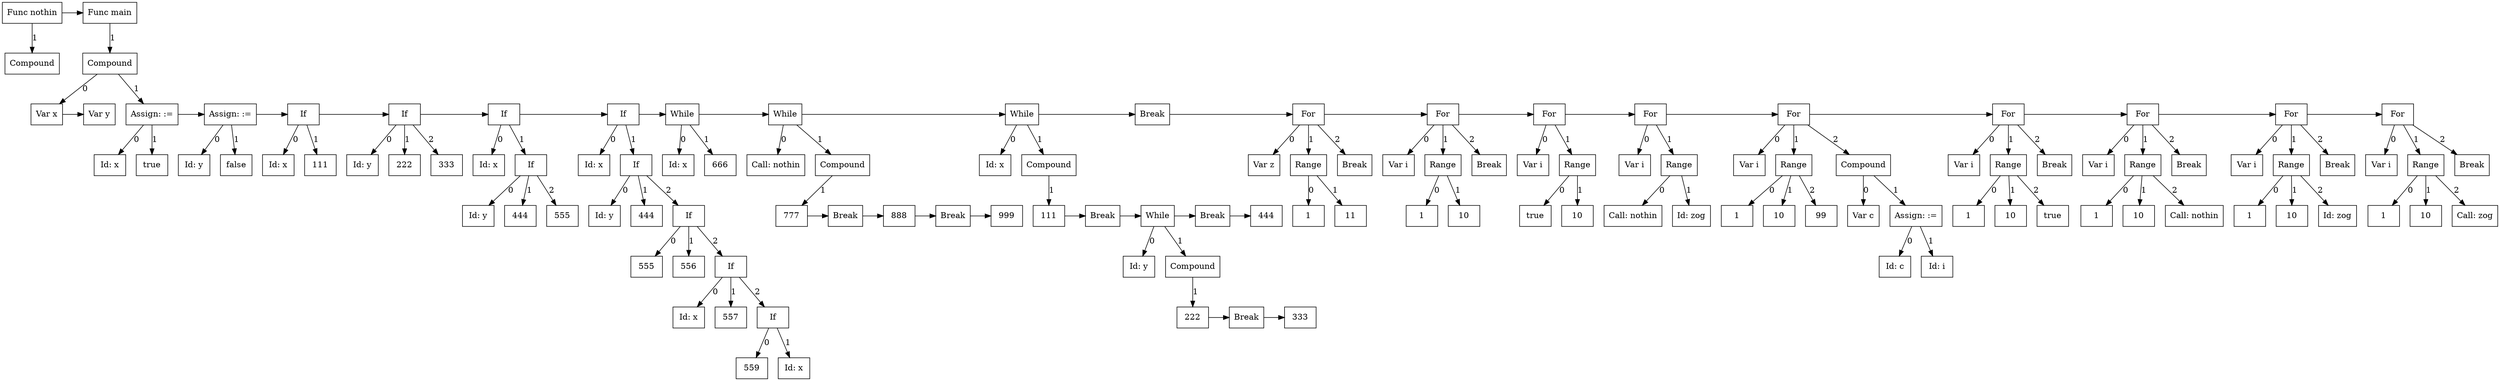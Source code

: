 digraph G {
node1 [label="Func nothin"; shape=box];
subgraph childNames_1 {
rankdir="LR"; rank="same"; ordering=out
node0 [label="Compound"; shape=box];
}

subgraph childPtrs_1 {
rankdir="TB";
node1 -> node0 [label="1"];
}

subgraph SibNames_1 {
rankdir="LR"; rank="same";
node1 [label="Func nothin"; shape=box];
node124 [label="Func main"; shape=box];
}

subgraph SibPtrs_1 {
rankdir="LR";
node1 -> node124;
}

subgraph childNames_124 {
rankdir="LR"; rank="same"; ordering=out
node123 [label="Compound"; shape=box];
}

subgraph childPtrs_124 {
rankdir="TB";
node124 -> node123 [label="1"];
}

subgraph childNames_123 {
rankdir="LR"; rank="same"; ordering=out
node2 [label="Var x"; shape=box];
node6 [label="Assign: :="; shape=box];
}

subgraph childPtrs_123 {
rankdir="TB";
node123 -> node2 [label="0"];
node123 -> node6 [label="1"];
}

subgraph SibNames_2 {
rankdir="LR"; rank="same";
node2 [label="Var x"; shape=box];
node3 [label="Var y"; shape=box];
}

subgraph SibPtrs_2 {
rankdir="LR";
node2 -> node3;
}

subgraph childNames_6 {
rankdir="LR"; rank="same"; ordering=out
node4 [label="Id: x"; shape=box];
node5 [label="true"; shape=box];
}

subgraph childPtrs_6 {
rankdir="TB";
node6 -> node4 [label="0"];
node6 -> node5 [label="1"];
}

subgraph SibNames_6 {
rankdir="LR"; rank="same";
node6 [label="Assign: :="; shape=box];
node9 [label="Assign: :="; shape=box];
node12 [label="If"; shape=box];
node16 [label="If"; shape=box];
node22 [label="If"; shape=box];
node36 [label="If"; shape=box];
node39 [label="While"; shape=box];
node47 [label="While"; shape=box];
node60 [label="While"; shape=box];
node61 [label="Break"; shape=box];
node66 [label="For"; shape=box];
node72 [label="For"; shape=box];
node77 [label="For"; shape=box];
node82 [label="For"; shape=box];
node93 [label="For"; shape=box];
node100 [label="For"; shape=box];
node107 [label="For"; shape=box];
node114 [label="For"; shape=box];
node121 [label="For"; shape=box];
}

subgraph SibPtrs_6 {
rankdir="LR";
node6 -> node9;
node9 -> node12;
node12 -> node16;
node16 -> node22;
node22 -> node36;
node36 -> node39;
node39 -> node47;
node47 -> node60;
node60 -> node61;
node61 -> node66;
node66 -> node72;
node72 -> node77;
node77 -> node82;
node82 -> node93;
node93 -> node100;
node100 -> node107;
node107 -> node114;
node114 -> node121;
}

subgraph childNames_9 {
rankdir="LR"; rank="same"; ordering=out
node7 [label="Id: y"; shape=box];
node8 [label="false"; shape=box];
}

subgraph childPtrs_9 {
rankdir="TB";
node9 -> node7 [label="0"];
node9 -> node8 [label="1"];
}

subgraph childNames_12 {
rankdir="LR"; rank="same"; ordering=out
node10 [label="Id: x"; shape=box];
node11 [label="111"; shape=box];
}

subgraph childPtrs_12 {
rankdir="TB";
node12 -> node10 [label="0"];
node12 -> node11 [label="1"];
}

subgraph childNames_16 {
rankdir="LR"; rank="same"; ordering=out
node13 [label="Id: y"; shape=box];
node14 [label="222"; shape=box];
node15 [label="333"; shape=box];
}

subgraph childPtrs_16 {
rankdir="TB";
node16 -> node13 [label="0"];
node16 -> node14 [label="1"];
node16 -> node15 [label="2"];
}

subgraph childNames_22 {
rankdir="LR"; rank="same"; ordering=out
node17 [label="Id: x"; shape=box];
node21 [label="If"; shape=box];
}

subgraph childPtrs_22 {
rankdir="TB";
node22 -> node17 [label="0"];
node22 -> node21 [label="1"];
}

subgraph childNames_21 {
rankdir="LR"; rank="same"; ordering=out
node18 [label="Id: y"; shape=box];
node19 [label="444"; shape=box];
node20 [label="555"; shape=box];
}

subgraph childPtrs_21 {
rankdir="TB";
node21 -> node18 [label="0"];
node21 -> node19 [label="1"];
node21 -> node20 [label="2"];
}

subgraph childNames_36 {
rankdir="LR"; rank="same"; ordering=out
node23 [label="Id: x"; shape=box];
node35 [label="If"; shape=box];
}

subgraph childPtrs_36 {
rankdir="TB";
node36 -> node23 [label="0"];
node36 -> node35 [label="1"];
}

subgraph childNames_35 {
rankdir="LR"; rank="same"; ordering=out
node24 [label="Id: y"; shape=box];
node25 [label="444"; shape=box];
node34 [label="If"; shape=box];
}

subgraph childPtrs_35 {
rankdir="TB";
node35 -> node24 [label="0"];
node35 -> node25 [label="1"];
node35 -> node34 [label="2"];
}

subgraph childNames_34 {
rankdir="LR"; rank="same"; ordering=out
node26 [label="555"; shape=box];
node27 [label="556"; shape=box];
node33 [label="If"; shape=box];
}

subgraph childPtrs_34 {
rankdir="TB";
node34 -> node26 [label="0"];
node34 -> node27 [label="1"];
node34 -> node33 [label="2"];
}

subgraph childNames_33 {
rankdir="LR"; rank="same"; ordering=out
node28 [label="Id: x"; shape=box];
node29 [label="557"; shape=box];
node32 [label="If"; shape=box];
}

subgraph childPtrs_33 {
rankdir="TB";
node33 -> node28 [label="0"];
node33 -> node29 [label="1"];
node33 -> node32 [label="2"];
}

subgraph childNames_32 {
rankdir="LR"; rank="same"; ordering=out
node30 [label="559"; shape=box];
node31 [label="Id: x"; shape=box];
}

subgraph childPtrs_32 {
rankdir="TB";
node32 -> node30 [label="0"];
node32 -> node31 [label="1"];
}

subgraph childNames_39 {
rankdir="LR"; rank="same"; ordering=out
node37 [label="Id: x"; shape=box];
node38 [label="666"; shape=box];
}

subgraph childPtrs_39 {
rankdir="TB";
node39 -> node37 [label="0"];
node39 -> node38 [label="1"];
}

subgraph childNames_47 {
rankdir="LR"; rank="same"; ordering=out
node40 [label="Call: nothin"; shape=box];
node46 [label="Compound"; shape=box];
}

subgraph childPtrs_47 {
rankdir="TB";
node47 -> node40 [label="0"];
node47 -> node46 [label="1"];
}

subgraph childNames_46 {
rankdir="LR"; rank="same"; ordering=out
node41 [label="777"; shape=box];
}

subgraph childPtrs_46 {
rankdir="TB";
node46 -> node41 [label="1"];
}

subgraph SibNames_41 {
rankdir="LR"; rank="same";
node41 [label="777"; shape=box];
node42 [label="Break"; shape=box];
node43 [label="888"; shape=box];
node44 [label="Break"; shape=box];
node45 [label="999"; shape=box];
}

subgraph SibPtrs_41 {
rankdir="LR";
node41 -> node42;
node42 -> node43;
node43 -> node44;
node44 -> node45;
}

subgraph childNames_60 {
rankdir="LR"; rank="same"; ordering=out
node48 [label="Id: x"; shape=box];
node59 [label="Compound"; shape=box];
}

subgraph childPtrs_60 {
rankdir="TB";
node60 -> node48 [label="0"];
node60 -> node59 [label="1"];
}

subgraph childNames_59 {
rankdir="LR"; rank="same"; ordering=out
node49 [label="111"; shape=box];
}

subgraph childPtrs_59 {
rankdir="TB";
node59 -> node49 [label="1"];
}

subgraph SibNames_49 {
rankdir="LR"; rank="same";
node49 [label="111"; shape=box];
node50 [label="Break"; shape=box];
node56 [label="While"; shape=box];
node57 [label="Break"; shape=box];
node58 [label="444"; shape=box];
}

subgraph SibPtrs_49 {
rankdir="LR";
node49 -> node50;
node50 -> node56;
node56 -> node57;
node57 -> node58;
}

subgraph childNames_56 {
rankdir="LR"; rank="same"; ordering=out
node51 [label="Id: y"; shape=box];
node55 [label="Compound"; shape=box];
}

subgraph childPtrs_56 {
rankdir="TB";
node56 -> node51 [label="0"];
node56 -> node55 [label="1"];
}

subgraph childNames_55 {
rankdir="LR"; rank="same"; ordering=out
node52 [label="222"; shape=box];
}

subgraph childPtrs_55 {
rankdir="TB";
node55 -> node52 [label="1"];
}

subgraph SibNames_52 {
rankdir="LR"; rank="same";
node52 [label="222"; shape=box];
node53 [label="Break"; shape=box];
node54 [label="333"; shape=box];
}

subgraph SibPtrs_52 {
rankdir="LR";
node52 -> node53;
node53 -> node54;
}

subgraph childNames_66 {
rankdir="LR"; rank="same"; ordering=out
node67 [label="Var z"; shape=box];
node64 [label="Range"; shape=box];
node65 [label="Break"; shape=box];
}

subgraph childPtrs_66 {
rankdir="TB";
node66 -> node67 [label="0"];
node66 -> node64 [label="1"];
node66 -> node65 [label="2"];
}

subgraph childNames_64 {
rankdir="LR"; rank="same"; ordering=out
node62 [label="1"; shape=box];
node63 [label="11"; shape=box];
}

subgraph childPtrs_64 {
rankdir="TB";
node64 -> node62 [label="0"];
node64 -> node63 [label="1"];
}

subgraph childNames_72 {
rankdir="LR"; rank="same"; ordering=out
node73 [label="Var i"; shape=box];
node70 [label="Range"; shape=box];
node71 [label="Break"; shape=box];
}

subgraph childPtrs_72 {
rankdir="TB";
node72 -> node73 [label="0"];
node72 -> node70 [label="1"];
node72 -> node71 [label="2"];
}

subgraph childNames_70 {
rankdir="LR"; rank="same"; ordering=out
node68 [label="1"; shape=box];
node69 [label="10"; shape=box];
}

subgraph childPtrs_70 {
rankdir="TB";
node70 -> node68 [label="0"];
node70 -> node69 [label="1"];
}

subgraph childNames_77 {
rankdir="LR"; rank="same"; ordering=out
node78 [label="Var i"; shape=box];
node76 [label="Range"; shape=box];
}

subgraph childPtrs_77 {
rankdir="TB";
node77 -> node78 [label="0"];
node77 -> node76 [label="1"];
}

subgraph childNames_76 {
rankdir="LR"; rank="same"; ordering=out
node74 [label="true"; shape=box];
node75 [label="10"; shape=box];
}

subgraph childPtrs_76 {
rankdir="TB";
node76 -> node74 [label="0"];
node76 -> node75 [label="1"];
}

subgraph childNames_82 {
rankdir="LR"; rank="same"; ordering=out
node83 [label="Var i"; shape=box];
node81 [label="Range"; shape=box];
}

subgraph childPtrs_82 {
rankdir="TB";
node82 -> node83 [label="0"];
node82 -> node81 [label="1"];
}

subgraph childNames_81 {
rankdir="LR"; rank="same"; ordering=out
node79 [label="Call: nothin"; shape=box];
node80 [label="Id: zog"; shape=box];
}

subgraph childPtrs_81 {
rankdir="TB";
node81 -> node79 [label="0"];
node81 -> node80 [label="1"];
}

subgraph childNames_93 {
rankdir="LR"; rank="same"; ordering=out
node94 [label="Var i"; shape=box];
node87 [label="Range"; shape=box];
node92 [label="Compound"; shape=box];
}

subgraph childPtrs_93 {
rankdir="TB";
node93 -> node94 [label="0"];
node93 -> node87 [label="1"];
node93 -> node92 [label="2"];
}

subgraph childNames_87 {
rankdir="LR"; rank="same"; ordering=out
node84 [label="1"; shape=box];
node85 [label="10"; shape=box];
node86 [label="99"; shape=box];
}

subgraph childPtrs_87 {
rankdir="TB";
node87 -> node84 [label="0"];
node87 -> node85 [label="1"];
node87 -> node86 [label="2"];
}

subgraph childNames_92 {
rankdir="LR"; rank="same"; ordering=out
node88 [label="Var c"; shape=box];
node91 [label="Assign: :="; shape=box];
}

subgraph childPtrs_92 {
rankdir="TB";
node92 -> node88 [label="0"];
node92 -> node91 [label="1"];
}

subgraph childNames_91 {
rankdir="LR"; rank="same"; ordering=out
node89 [label="Id: c"; shape=box];
node90 [label="Id: i"; shape=box];
}

subgraph childPtrs_91 {
rankdir="TB";
node91 -> node89 [label="0"];
node91 -> node90 [label="1"];
}

subgraph childNames_100 {
rankdir="LR"; rank="same"; ordering=out
node101 [label="Var i"; shape=box];
node98 [label="Range"; shape=box];
node99 [label="Break"; shape=box];
}

subgraph childPtrs_100 {
rankdir="TB";
node100 -> node101 [label="0"];
node100 -> node98 [label="1"];
node100 -> node99 [label="2"];
}

subgraph childNames_98 {
rankdir="LR"; rank="same"; ordering=out
node95 [label="1"; shape=box];
node96 [label="10"; shape=box];
node97 [label="true"; shape=box];
}

subgraph childPtrs_98 {
rankdir="TB";
node98 -> node95 [label="0"];
node98 -> node96 [label="1"];
node98 -> node97 [label="2"];
}

subgraph childNames_107 {
rankdir="LR"; rank="same"; ordering=out
node108 [label="Var i"; shape=box];
node105 [label="Range"; shape=box];
node106 [label="Break"; shape=box];
}

subgraph childPtrs_107 {
rankdir="TB";
node107 -> node108 [label="0"];
node107 -> node105 [label="1"];
node107 -> node106 [label="2"];
}

subgraph childNames_105 {
rankdir="LR"; rank="same"; ordering=out
node102 [label="1"; shape=box];
node103 [label="10"; shape=box];
node104 [label="Call: nothin"; shape=box];
}

subgraph childPtrs_105 {
rankdir="TB";
node105 -> node102 [label="0"];
node105 -> node103 [label="1"];
node105 -> node104 [label="2"];
}

subgraph childNames_114 {
rankdir="LR"; rank="same"; ordering=out
node115 [label="Var i"; shape=box];
node112 [label="Range"; shape=box];
node113 [label="Break"; shape=box];
}

subgraph childPtrs_114 {
rankdir="TB";
node114 -> node115 [label="0"];
node114 -> node112 [label="1"];
node114 -> node113 [label="2"];
}

subgraph childNames_112 {
rankdir="LR"; rank="same"; ordering=out
node109 [label="1"; shape=box];
node110 [label="10"; shape=box];
node111 [label="Id: zog"; shape=box];
}

subgraph childPtrs_112 {
rankdir="TB";
node112 -> node109 [label="0"];
node112 -> node110 [label="1"];
node112 -> node111 [label="2"];
}

subgraph childNames_121 {
rankdir="LR"; rank="same"; ordering=out
node122 [label="Var i"; shape=box];
node119 [label="Range"; shape=box];
node120 [label="Break"; shape=box];
}

subgraph childPtrs_121 {
rankdir="TB";
node121 -> node122 [label="0"];
node121 -> node119 [label="1"];
node121 -> node120 [label="2"];
}

subgraph childNames_119 {
rankdir="LR"; rank="same"; ordering=out
node116 [label="1"; shape=box];
node117 [label="10"; shape=box];
node118 [label="Call: zog"; shape=box];
}

subgraph childPtrs_119 {
rankdir="TB";
node119 -> node116 [label="0"];
node119 -> node117 [label="1"];
node119 -> node118 [label="2"];
}

}
